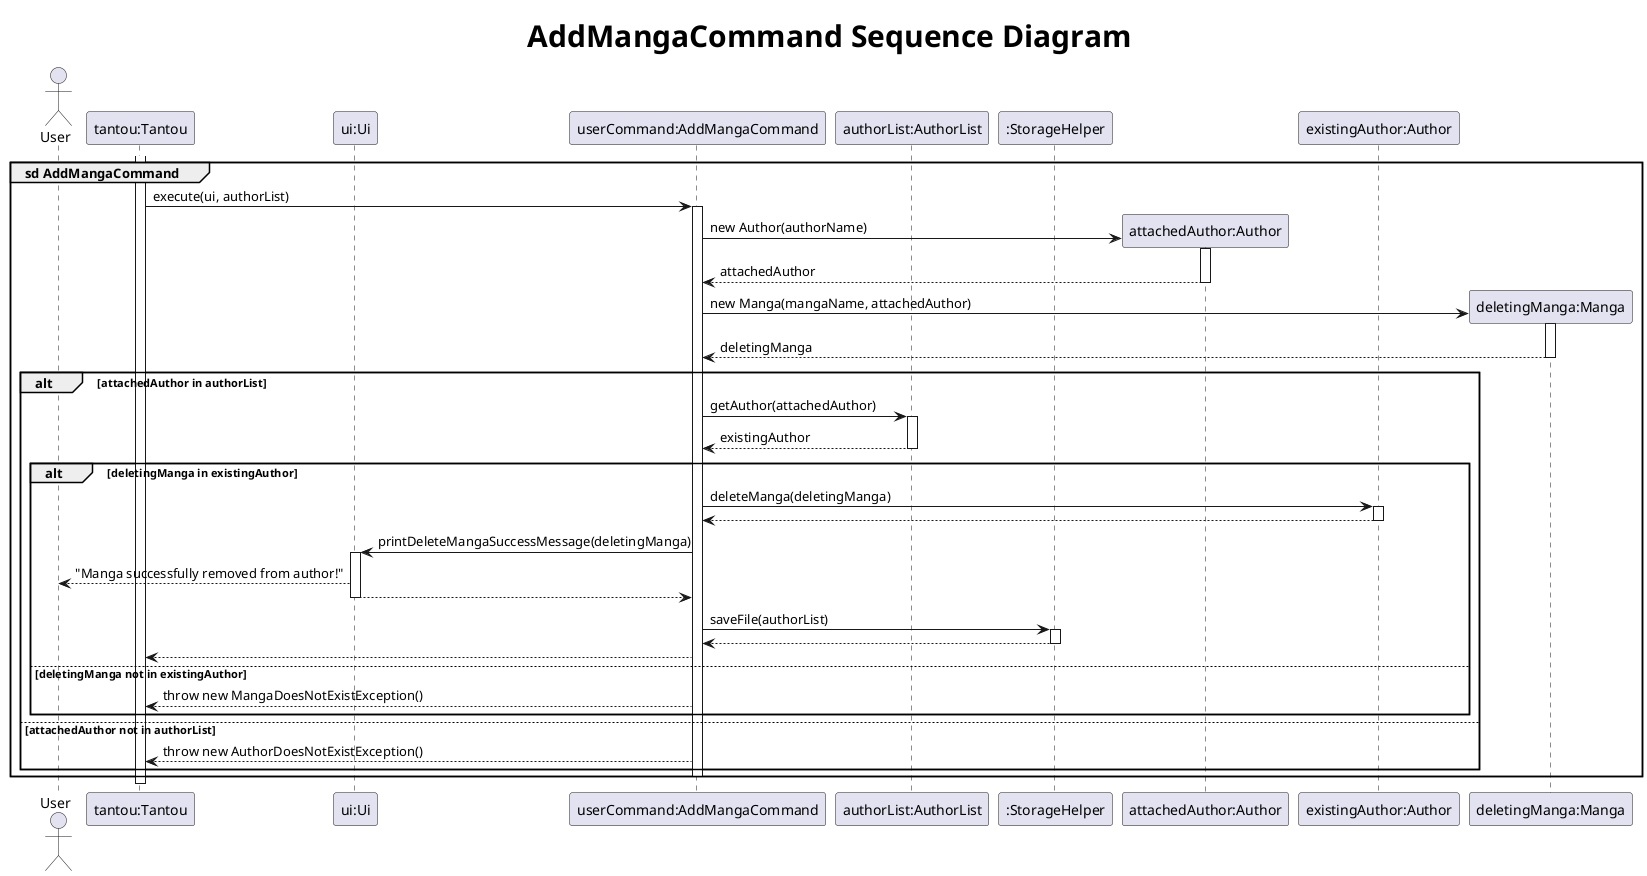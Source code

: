 @startuml
autoactivate off
title <size:30> AddMangaCommand Sequence Diagram

actor User
participant "tantou:Tantou" as tantou
participant "ui:Ui" as ui
participant "userCommand:AddMangaCommand" as userCommand
participant "authorList:AuthorList" as authorList
participant ":StorageHelper" as storage
participant "attachedAuthor:Author" as author
participant "existingAuthor:Author" as existingAuthor
participant "deletingManga:Manga" as manga

activate tantou
group sd AddMangaCommand

    tantou -> userCommand : execute(ui, authorList)
    activate userCommand

    create author
    userCommand -> author : new Author(authorName)
    activate author
    author --> userCommand : attachedAuthor
    deactivate author

    create manga
    userCommand -> manga : new Manga(mangaName, attachedAuthor)
    activate manga
    manga --> userCommand : deletingManga
    deactivate manga

    alt attachedAuthor in authorList
        userCommand -> authorList : getAuthor(attachedAuthor)
        activate authorList
        authorList --> userCommand : existingAuthor
        deactivate authorList
        alt deletingManga in existingAuthor
            userCommand -> existingAuthor : deleteManga(deletingManga)
            activate existingAuthor
            existingAuthor --> userCommand
            deactivate existingAuthor

            userCommand -> ui : printDeleteMangaSuccessMessage(deletingManga)
            activate ui
            ui --> User : "Manga successfully removed from author!"
            ui --> userCommand
            deactivate ui

            userCommand -> storage : saveFile(authorList)
            activate storage
            storage --> userCommand
            deactivate storage
            userCommand --> tantou
        else deletingManga not in existingAuthor
            userCommand --> tantou : throw new MangaDoesNotExistException()
        end
    else attachedAuthor not in authorList
        userCommand --> tantou : throw new AuthorDoesNotExistException()
    end
    deactivate userCommand
end
deactivate tantou
autoactivate on
@enduml
